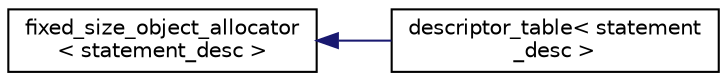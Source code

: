 digraph "Graphical Class Hierarchy"
{
 // INTERACTIVE_SVG=YES
 // LATEX_PDF_SIZE
  edge [fontname="Helvetica",fontsize="10",labelfontname="Helvetica",labelfontsize="10"];
  node [fontname="Helvetica",fontsize="10",shape=record];
  rankdir="LR";
  Node0 [label="fixed_size_object_allocator\l\< statement_desc \>",height=0.2,width=0.4,color="black", fillcolor="white", style="filled",URL="$classfixed__size__object__allocator.html",tooltip=" "];
  Node0 -> Node1 [dir="back",color="midnightblue",fontsize="10",style="solid",fontname="Helvetica"];
  Node1 [label="descriptor_table\< statement\l_desc \>",height=0.2,width=0.4,color="black", fillcolor="white", style="filled",URL="$classdescriptor__table.html",tooltip=" "];
}
